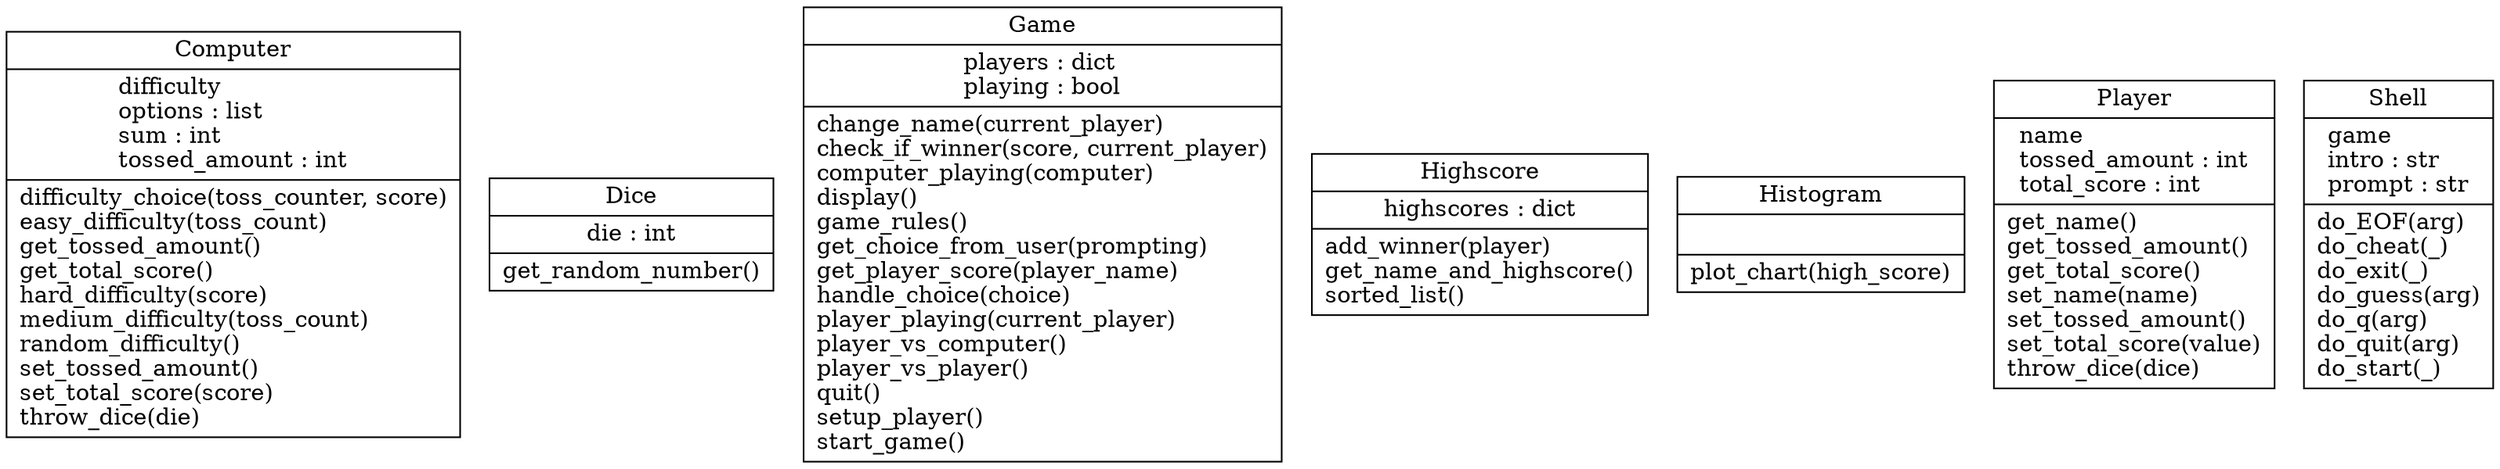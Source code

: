 digraph "classes" {
rankdir=BT
charset="utf-8"
"PigDiceGame.computer.Computer" [color="black", fontcolor="black", label=<{Computer|difficulty<br ALIGN="LEFT"/>options : list<br ALIGN="LEFT"/>sum : int<br ALIGN="LEFT"/>tossed_amount : int<br ALIGN="LEFT"/>|difficulty_choice(toss_counter, score)<br ALIGN="LEFT"/>easy_difficulty(toss_count)<br ALIGN="LEFT"/>get_tossed_amount()<br ALIGN="LEFT"/>get_total_score()<br ALIGN="LEFT"/>hard_difficulty(score)<br ALIGN="LEFT"/>medium_difficulty(toss_count)<br ALIGN="LEFT"/>random_difficulty()<br ALIGN="LEFT"/>set_tossed_amount()<br ALIGN="LEFT"/>set_total_score(score)<br ALIGN="LEFT"/>throw_dice(die)<br ALIGN="LEFT"/>}>, shape="record", style="solid"];
"PigDiceGame.dice.Dice" [color="black", fontcolor="black", label=<{Dice|die : int<br ALIGN="LEFT"/>|get_random_number()<br ALIGN="LEFT"/>}>, shape="record", style="solid"];
"PigDiceGame.game.Game" [color="black", fontcolor="black", label=<{Game|players : dict<br ALIGN="LEFT"/>playing : bool<br ALIGN="LEFT"/>|change_name(current_player)<br ALIGN="LEFT"/>check_if_winner(score, current_player)<br ALIGN="LEFT"/>computer_playing(computer)<br ALIGN="LEFT"/>display()<br ALIGN="LEFT"/>game_rules()<br ALIGN="LEFT"/>get_choice_from_user(prompting)<br ALIGN="LEFT"/>get_player_score(player_name)<br ALIGN="LEFT"/>handle_choice(choice)<br ALIGN="LEFT"/>player_playing(current_player)<br ALIGN="LEFT"/>player_vs_computer()<br ALIGN="LEFT"/>player_vs_player()<br ALIGN="LEFT"/>quit()<br ALIGN="LEFT"/>setup_player()<br ALIGN="LEFT"/>start_game()<br ALIGN="LEFT"/>}>, shape="record", style="solid"];
"PigDiceGame.highscore.Highscore" [color="black", fontcolor="black", label=<{Highscore|highscores : dict<br ALIGN="LEFT"/>|add_winner(player)<br ALIGN="LEFT"/>get_name_and_highscore()<br ALIGN="LEFT"/>sorted_list()<br ALIGN="LEFT"/>}>, shape="record", style="solid"];
"PigDiceGame.histogram.Histogram" [color="black", fontcolor="black", label=<{Histogram|<br ALIGN="LEFT"/>|plot_chart(high_score)<br ALIGN="LEFT"/>}>, shape="record", style="solid"];
"PigDiceGame.player.Player" [color="black", fontcolor="black", label=<{Player|name<br ALIGN="LEFT"/>tossed_amount : int<br ALIGN="LEFT"/>total_score : int<br ALIGN="LEFT"/>|get_name()<br ALIGN="LEFT"/>get_tossed_amount()<br ALIGN="LEFT"/>get_total_score()<br ALIGN="LEFT"/>set_name(name)<br ALIGN="LEFT"/>set_tossed_amount()<br ALIGN="LEFT"/>set_total_score(value)<br ALIGN="LEFT"/>throw_dice(dice)<br ALIGN="LEFT"/>}>, shape="record", style="solid"];
"PigDiceGame.shell.Shell" [color="black", fontcolor="black", label=<{Shell|game<br ALIGN="LEFT"/>intro : str<br ALIGN="LEFT"/>prompt : str<br ALIGN="LEFT"/>|do_EOF(arg)<br ALIGN="LEFT"/>do_cheat(_)<br ALIGN="LEFT"/>do_exit(_)<br ALIGN="LEFT"/>do_guess(arg)<br ALIGN="LEFT"/>do_q(arg)<br ALIGN="LEFT"/>do_quit(arg)<br ALIGN="LEFT"/>do_start(_)<br ALIGN="LEFT"/>}>, shape="record", style="solid"];
}
